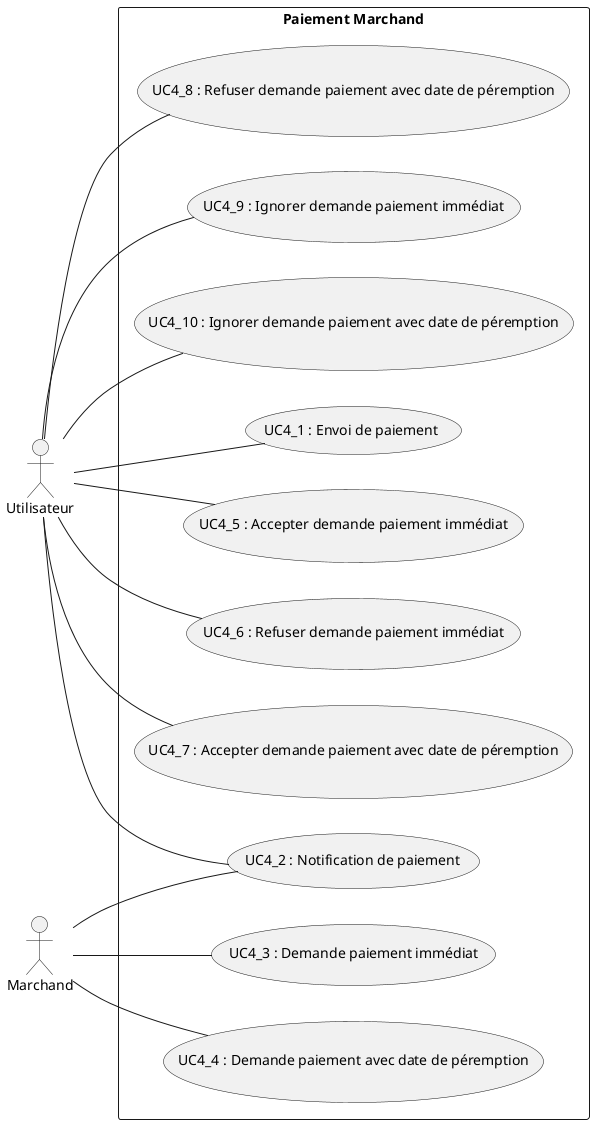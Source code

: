 @startuml

left to right direction

actor "Utilisateur" as utilisateur
actor "Marchand" as marchand

rectangle "Paiement Marchand" {

  usecase "UC4_1 : Envoi de paiement" as UC4_1
  usecase "UC4_2 : Notification de paiement" as UC4_2
  usecase "UC4_3 : Demande paiement immédiat" as UC4_3
  usecase "UC4_4 : Demande paiement avec date de péremption" as UC4_4
  usecase "UC4_5 : Accepter demande paiement immédiat" as UC4_5
  usecase "UC4_6 : Refuser demande paiement immédiat" as UC4_6
  usecase "UC4_7 : Accepter demande paiement avec date de péremption" as UC4_7
  usecase "UC4_8 : Refuser demande paiement avec date de péremption" as UC4_8
  usecase "UC4_9 : Ignorer demande paiement immédiat" as UC4_9
  usecase "UC4_10 : Ignorer demande paiement avec date de péremption" as UC4_10

}

utilisateur -- UC4_1
utilisateur -- UC4_2
marchand -- UC4_2
marchand -- UC4_3
marchand -- UC4_4
utilisateur -- UC4_5
utilisateur -- UC4_6
utilisateur -- UC4_7
utilisateur -- UC4_8
utilisateur -- UC4_9
utilisateur -- UC4_10

@enduml
